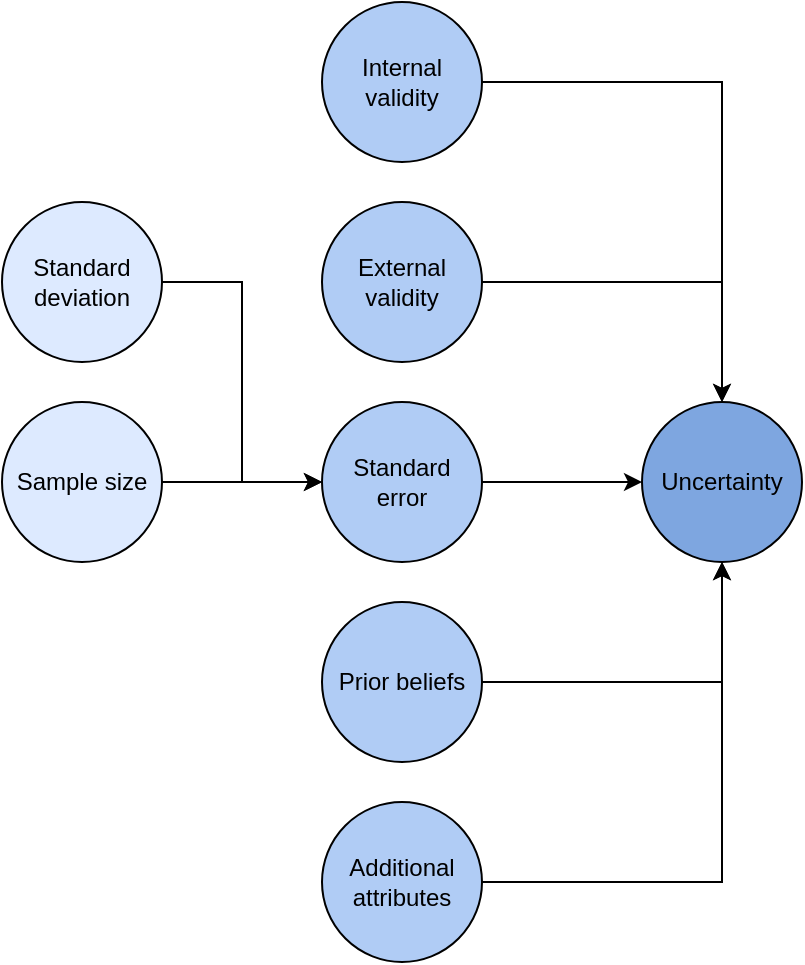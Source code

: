 <mxfile version="14.5.1" type="device"><diagram id="kMXpqc4tFk1Ykygw-mqg" name="Page-1"><mxGraphModel dx="395" dy="561" grid="1" gridSize="10" guides="1" tooltips="1" connect="1" arrows="1" fold="1" page="1" pageScale="1" pageWidth="850" pageHeight="1100" math="0" shadow="0"><root><mxCell id="0"/><mxCell id="1" parent="0"/><mxCell id="9Ae3zoyVUMrcGc69NPng-14" style="edgeStyle=orthogonalEdgeStyle;rounded=0;orthogonalLoop=1;jettySize=auto;html=1;entryX=0;entryY=0.5;entryDx=0;entryDy=0;" edge="1" parent="1" source="9Ae3zoyVUMrcGc69NPng-8" target="9Ae3zoyVUMrcGc69NPng-3"><mxGeometry relative="1" as="geometry"/></mxCell><mxCell id="9Ae3zoyVUMrcGc69NPng-1" value="Uncertainty" style="ellipse;whiteSpace=wrap;html=1;aspect=fixed;fillColor=#7EA6E0;" vertex="1" parent="1"><mxGeometry x="320" y="240" width="80" height="80" as="geometry"/></mxCell><mxCell id="9Ae3zoyVUMrcGc69NPng-10" style="edgeStyle=orthogonalEdgeStyle;rounded=0;orthogonalLoop=1;jettySize=auto;html=1;" edge="1" parent="1" source="9Ae3zoyVUMrcGc69NPng-2" target="9Ae3zoyVUMrcGc69NPng-1"><mxGeometry relative="1" as="geometry"/></mxCell><mxCell id="9Ae3zoyVUMrcGc69NPng-2" value="External validity" style="ellipse;whiteSpace=wrap;html=1;aspect=fixed;fillColor=#B0CCF5;" vertex="1" parent="1"><mxGeometry x="160" y="140" width="80" height="80" as="geometry"/></mxCell><mxCell id="9Ae3zoyVUMrcGc69NPng-9" style="edgeStyle=orthogonalEdgeStyle;rounded=0;orthogonalLoop=1;jettySize=auto;html=1;" edge="1" parent="1" source="9Ae3zoyVUMrcGc69NPng-3" target="9Ae3zoyVUMrcGc69NPng-1"><mxGeometry relative="1" as="geometry"/></mxCell><mxCell id="9Ae3zoyVUMrcGc69NPng-3" value="Standard&lt;br&gt;error" style="ellipse;whiteSpace=wrap;html=1;aspect=fixed;fillColor=#B0CCF5;" vertex="1" parent="1"><mxGeometry x="160" y="240" width="80" height="80" as="geometry"/></mxCell><mxCell id="9Ae3zoyVUMrcGc69NPng-11" style="edgeStyle=orthogonalEdgeStyle;rounded=0;orthogonalLoop=1;jettySize=auto;html=1;" edge="1" parent="1" source="9Ae3zoyVUMrcGc69NPng-4" target="9Ae3zoyVUMrcGc69NPng-1"><mxGeometry relative="1" as="geometry"/></mxCell><mxCell id="9Ae3zoyVUMrcGc69NPng-4" value="Internal validity" style="ellipse;whiteSpace=wrap;html=1;aspect=fixed;fillColor=#B0CCF5;" vertex="1" parent="1"><mxGeometry x="160" y="40" width="80" height="80" as="geometry"/></mxCell><mxCell id="9Ae3zoyVUMrcGc69NPng-12" style="edgeStyle=orthogonalEdgeStyle;rounded=0;orthogonalLoop=1;jettySize=auto;html=1;" edge="1" parent="1" source="9Ae3zoyVUMrcGc69NPng-5" target="9Ae3zoyVUMrcGc69NPng-1"><mxGeometry relative="1" as="geometry"/></mxCell><mxCell id="9Ae3zoyVUMrcGc69NPng-5" value="Prior beliefs" style="ellipse;whiteSpace=wrap;html=1;aspect=fixed;fillColor=#B0CCF5;" vertex="1" parent="1"><mxGeometry x="160" y="340" width="80" height="80" as="geometry"/></mxCell><mxCell id="9Ae3zoyVUMrcGc69NPng-13" style="edgeStyle=orthogonalEdgeStyle;rounded=0;orthogonalLoop=1;jettySize=auto;html=1;" edge="1" parent="1" source="9Ae3zoyVUMrcGc69NPng-6" target="9Ae3zoyVUMrcGc69NPng-1"><mxGeometry relative="1" as="geometry"/></mxCell><mxCell id="9Ae3zoyVUMrcGc69NPng-6" value="Additional attributes" style="ellipse;whiteSpace=wrap;html=1;aspect=fixed;fillColor=#B0CCF5;" vertex="1" parent="1"><mxGeometry x="160" y="440" width="80" height="80" as="geometry"/></mxCell><mxCell id="9Ae3zoyVUMrcGc69NPng-15" style="edgeStyle=orthogonalEdgeStyle;rounded=0;orthogonalLoop=1;jettySize=auto;html=1;" edge="1" parent="1" source="9Ae3zoyVUMrcGc69NPng-7" target="9Ae3zoyVUMrcGc69NPng-3"><mxGeometry relative="1" as="geometry"/></mxCell><mxCell id="9Ae3zoyVUMrcGc69NPng-7" value="Sample size" style="ellipse;whiteSpace=wrap;html=1;aspect=fixed;fillColor=#DDEAFF;" vertex="1" parent="1"><mxGeometry y="240" width="80" height="80" as="geometry"/></mxCell><mxCell id="9Ae3zoyVUMrcGc69NPng-8" value="&lt;span id=&quot;docs-internal-guid-687c50da-7fff-01be-03cd-e590a1a0c925&quot;&gt;&lt;span style=&quot;font-family: &amp;#34;arial&amp;#34; ; background-color: transparent ; vertical-align: baseline&quot;&gt;&lt;font style=&quot;font-size: 12px&quot;&gt;Standard deviation&lt;/font&gt;&lt;/span&gt;&lt;/span&gt;" style="ellipse;whiteSpace=wrap;html=1;aspect=fixed;fillColor=#DDEAFF;" vertex="1" parent="1"><mxGeometry y="140" width="80" height="80" as="geometry"/></mxCell></root></mxGraphModel></diagram></mxfile>